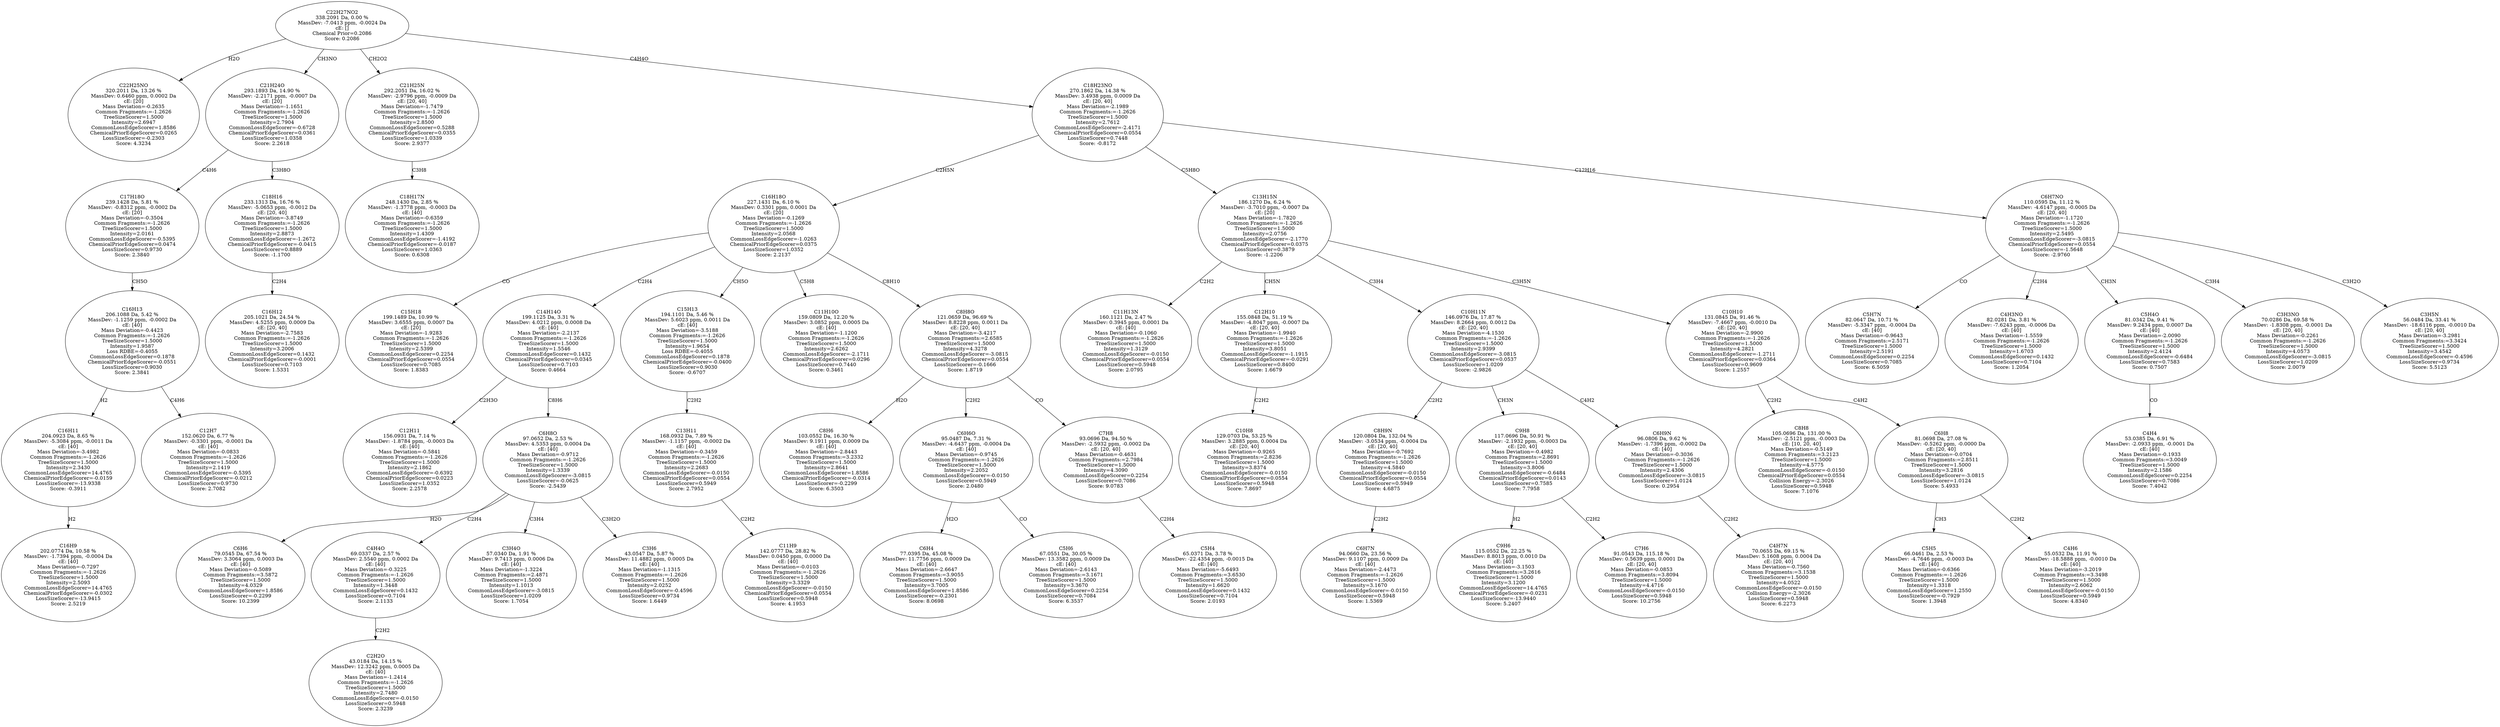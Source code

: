 strict digraph {
v1 [label="C22H25NO\n320.2011 Da, 13.26 %\nMassDev: 0.6460 ppm, 0.0002 Da\ncE: [20]\nMass Deviation=-0.2635\nCommon Fragments:=-1.2626\nTreeSizeScorer=1.5000\nIntensity=2.6947\nCommonLossEdgeScorer=1.8586\nChemicalPriorEdgeScorer=0.0265\nLossSizeScorer=-0.2303\nScore: 4.3234"];
v2 [label="C16H9\n202.0774 Da, 10.58 %\nMassDev: -1.7394 ppm, -0.0004 Da\ncE: [40]\nMass Deviation=-0.7297\nCommon Fragments:=-1.2626\nTreeSizeScorer=1.5000\nIntensity=2.5093\nCommonLossEdgeScorer=14.4765\nChemicalPriorEdgeScorer=-0.0302\nLossSizeScorer=-13.9415\nScore: 2.5219"];
v3 [label="C16H11\n204.0923 Da, 8.65 %\nMassDev: -5.3084 ppm, -0.0011 Da\ncE: [40]\nMass Deviation=-3.4982\nCommon Fragments:=-1.2626\nTreeSizeScorer=1.5000\nIntensity=2.3430\nCommonLossEdgeScorer=14.4765\nChemicalPriorEdgeScorer=-0.0159\nLossSizeScorer=-13.9338\nScore: -0.3911"];
v4 [label="C12H7\n152.0620 Da, 6.77 %\nMassDev: -0.3301 ppm, -0.0001 Da\ncE: [40]\nMass Deviation=-0.0833\nCommon Fragments:=-1.2626\nTreeSizeScorer=1.5000\nIntensity=2.1419\nCommonLossEdgeScorer=-0.5395\nChemicalPriorEdgeScorer=-0.0212\nLossSizeScorer=0.9730\nScore: 2.7082"];
v5 [label="C16H13\n206.1088 Da, 5.42 %\nMassDev: -1.1259 ppm, -0.0002 Da\ncE: [40]\nMass Deviation=-0.4423\nCommon Fragments:=-1.2626\nTreeSizeScorer=1.5000\nIntensity=1.9587\nLoss RDBE=-0.4055\nCommonLossEdgeScorer=0.1878\nChemicalPriorEdgeScorer=-0.0551\nLossSizeScorer=0.9030\nScore: 2.3841"];
v6 [label="C17H18O\n239.1428 Da, 5.81 %\nMassDev: -0.8312 ppm, -0.0002 Da\ncE: [20]\nMass Deviation=-0.3504\nCommon Fragments:=-1.2626\nTreeSizeScorer=1.5000\nIntensity=2.0161\nCommonLossEdgeScorer=-0.5395\nChemicalPriorEdgeScorer=0.0474\nLossSizeScorer=0.9730\nScore: 2.3840"];
v7 [label="C16H12\n205.1021 Da, 24.54 %\nMassDev: 4.5255 ppm, 0.0009 Da\ncE: [20, 40]\nMass Deviation=-2.7583\nCommon Fragments:=-1.2626\nTreeSizeScorer=1.5000\nIntensity=3.2006\nCommonLossEdgeScorer=0.1432\nChemicalPriorEdgeScorer=-0.0001\nLossSizeScorer=0.7103\nScore: 1.5331"];
v8 [label="C18H16\n233.1313 Da, 16.76 %\nMassDev: -5.0653 ppm, -0.0012 Da\ncE: [20, 40]\nMass Deviation=-3.8749\nCommon Fragments:=-1.2626\nTreeSizeScorer=1.5000\nIntensity=2.8873\nCommonLossEdgeScorer=-1.2672\nChemicalPriorEdgeScorer=-0.0415\nLossSizeScorer=0.8889\nScore: -1.1700"];
v9 [label="C21H24O\n293.1893 Da, 14.90 %\nMassDev: -2.2171 ppm, -0.0007 Da\ncE: [20]\nMass Deviation=-1.1651\nCommon Fragments:=-1.2626\nTreeSizeScorer=1.5000\nIntensity=2.7904\nCommonLossEdgeScorer=-0.6728\nChemicalPriorEdgeScorer=0.0361\nLossSizeScorer=1.0358\nScore: 2.2618"];
v10 [label="C18H17N\n248.1430 Da, 2.85 %\nMassDev: -1.3778 ppm, -0.0003 Da\ncE: [40]\nMass Deviation=-0.6359\nCommon Fragments:=-1.2626\nTreeSizeScorer=1.5000\nIntensity=1.4309\nCommonLossEdgeScorer=-1.4192\nChemicalPriorEdgeScorer=-0.0187\nLossSizeScorer=1.0363\nScore: 0.6308"];
v11 [label="C21H25N\n292.2051 Da, 16.02 %\nMassDev: -2.9796 ppm, -0.0009 Da\ncE: [20, 40]\nMass Deviation=-1.7479\nCommon Fragments:=-1.2626\nTreeSizeScorer=1.5000\nIntensity=2.8500\nCommonLossEdgeScorer=0.5288\nChemicalPriorEdgeScorer=0.0355\nLossSizeScorer=1.0339\nScore: 2.9377"];
v12 [label="C15H18\n199.1489 Da, 10.99 %\nMassDev: 3.6555 ppm, 0.0007 Da\ncE: [20]\nMass Deviation=-1.9283\nCommon Fragments:=-1.2626\nTreeSizeScorer=1.5000\nIntensity=2.5399\nCommonLossEdgeScorer=0.2254\nChemicalPriorEdgeScorer=0.0554\nLossSizeScorer=0.7085\nScore: 1.8383"];
v13 [label="C12H11\n156.0931 Da, 7.14 %\nMassDev: -1.8784 ppm, -0.0003 Da\ncE: [40]\nMass Deviation=-0.5841\nCommon Fragments:=-1.2626\nTreeSizeScorer=1.5000\nIntensity=2.1862\nCommonLossEdgeScorer=-0.6392\nChemicalPriorEdgeScorer=0.0223\nLossSizeScorer=1.0352\nScore: 2.2578"];
v14 [label="C6H6\n79.0545 Da, 67.54 %\nMassDev: 3.3064 ppm, 0.0003 Da\ncE: [40]\nMass Deviation=-0.5089\nCommon Fragments:=3.5872\nTreeSizeScorer=1.5000\nIntensity=4.0329\nCommonLossEdgeScorer=1.8586\nLossSizeScorer=-0.2299\nScore: 10.2399"];
v15 [label="C2H2O\n43.0184 Da, 14.15 %\nMassDev: 12.3242 ppm, 0.0005 Da\ncE: [40]\nMass Deviation=-1.2414\nCommon Fragments:=-1.2626\nTreeSizeScorer=1.5000\nIntensity=2.7480\nCommonLossEdgeScorer=-0.0150\nLossSizeScorer=0.5948\nScore: 2.3239"];
v16 [label="C4H4O\n69.0337 Da, 2.57 %\nMassDev: 2.5540 ppm, 0.0002 Da\ncE: [40]\nMass Deviation=-0.3225\nCommon Fragments:=-1.2626\nTreeSizeScorer=1.5000\nIntensity=1.3448\nCommonLossEdgeScorer=0.1432\nLossSizeScorer=0.7104\nScore: 2.1133"];
v17 [label="C3H4O\n57.0340 Da, 1.91 %\nMassDev: 9.7413 ppm, 0.0006 Da\ncE: [40]\nMass Deviation=-1.3224\nCommon Fragments:=2.4871\nTreeSizeScorer=1.5000\nIntensity=1.1013\nCommonLossEdgeScorer=-3.0815\nLossSizeScorer=1.0209\nScore: 1.7054"];
v18 [label="C3H6\n43.0547 Da, 5.87 %\nMassDev: 11.4882 ppm, 0.0005 Da\ncE: [40]\nMass Deviation=-1.1315\nCommon Fragments:=-1.2626\nTreeSizeScorer=1.5000\nIntensity=2.0252\nCommonLossEdgeScorer=-0.4596\nLossSizeScorer=0.9734\nScore: 1.6449"];
v19 [label="C6H8O\n97.0652 Da, 2.53 %\nMassDev: 4.5353 ppm, 0.0004 Da\ncE: [40]\nMass Deviation=-0.9712\nCommon Fragments:=-1.2626\nTreeSizeScorer=1.5000\nIntensity=1.3339\nCommonLossEdgeScorer=-3.0815\nLossSizeScorer=-0.0625\nScore: -2.5439"];
v20 [label="C14H14O\n199.1125 Da, 3.31 %\nMassDev: 4.0212 ppm, 0.0008 Da\ncE: [40]\nMass Deviation=-2.2137\nCommon Fragments:=-1.2626\nTreeSizeScorer=1.5000\nIntensity=1.5546\nCommonLossEdgeScorer=0.1432\nChemicalPriorEdgeScorer=0.0345\nLossSizeScorer=0.7103\nScore: 0.4664"];
v21 [label="C11H9\n142.0777 Da, 28.82 %\nMassDev: 0.0450 ppm, 0.0000 Da\ncE: [40]\nMass Deviation=-0.0103\nCommon Fragments:=-1.2626\nTreeSizeScorer=1.5000\nIntensity=3.3329\nCommonLossEdgeScorer=-0.0150\nChemicalPriorEdgeScorer=0.0554\nLossSizeScorer=0.5948\nScore: 4.1953"];
v22 [label="C13H11\n168.0932 Da, 7.89 %\nMassDev: -1.1157 ppm, -0.0002 Da\ncE: [40]\nMass Deviation=-0.3459\nCommon Fragments:=-1.2626\nTreeSizeScorer=1.5000\nIntensity=2.2683\nCommonLossEdgeScorer=-0.0150\nChemicalPriorEdgeScorer=0.0554\nLossSizeScorer=0.5949\nScore: 2.7952"];
v23 [label="C15H13\n194.1101 Da, 5.46 %\nMassDev: 5.6023 ppm, 0.0011 Da\ncE: [40]\nMass Deviation=-3.5188\nCommon Fragments:=-1.2626\nTreeSizeScorer=1.5000\nIntensity=1.9654\nLoss RDBE=-0.4055\nCommonLossEdgeScorer=0.1878\nChemicalPriorEdgeScorer=-0.0400\nLossSizeScorer=0.9030\nScore: -0.6707"];
v24 [label="C11H10O\n159.0809 Da, 12.20 %\nMassDev: 3.0852 ppm, 0.0005 Da\ncE: [40]\nMass Deviation=-1.1200\nCommon Fragments:=-1.2626\nTreeSizeScorer=1.5000\nIntensity=2.6262\nCommonLossEdgeScorer=-2.1711\nChemicalPriorEdgeScorer=0.0296\nLossSizeScorer=0.7440\nScore: 0.3461"];
v25 [label="C8H6\n103.0552 Da, 16.30 %\nMassDev: 9.1911 ppm, 0.0009 Da\ncE: [40]\nMass Deviation=-2.8443\nCommon Fragments:=3.2332\nTreeSizeScorer=1.5000\nIntensity=2.8641\nCommonLossEdgeScorer=1.8586\nChemicalPriorEdgeScorer=-0.0314\nLossSizeScorer=-0.2299\nScore: 6.3503"];
v26 [label="C6H4\n77.0395 Da, 45.08 %\nMassDev: 11.7756 ppm, 0.0009 Da\ncE: [40]\nMass Deviation=-2.6647\nCommon Fragments:=3.9055\nTreeSizeScorer=1.5000\nIntensity=3.7005\nCommonLossEdgeScorer=1.8586\nLossSizeScorer=-0.2301\nScore: 8.0698"];
v27 [label="C5H6\n67.0551 Da, 30.05 %\nMassDev: 13.3582 ppm, 0.0009 Da\ncE: [40]\nMass Deviation=-2.6143\nCommon Fragments:=3.1671\nTreeSizeScorer=1.5000\nIntensity=3.3670\nCommonLossEdgeScorer=0.2254\nLossSizeScorer=0.7084\nScore: 6.3537"];
v28 [label="C6H6O\n95.0487 Da, 7.31 %\nMassDev: -4.6437 ppm, -0.0004 Da\ncE: [40]\nMass Deviation=-0.9745\nCommon Fragments:=-1.2626\nTreeSizeScorer=1.5000\nIntensity=2.2052\nCommonLossEdgeScorer=-0.0150\nLossSizeScorer=0.5949\nScore: 2.0480"];
v29 [label="C5H4\n65.0371 Da, 3.78 %\nMassDev: -22.4354 ppm, -0.0015 Da\ncE: [40]\nMass Deviation=-5.6493\nCommon Fragments:=3.6530\nTreeSizeScorer=1.5000\nIntensity=1.6620\nCommonLossEdgeScorer=0.1432\nLossSizeScorer=0.7104\nScore: 2.0193"];
v30 [label="C7H8\n93.0696 Da, 94.50 %\nMassDev: -2.5932 ppm, -0.0002 Da\ncE: [20, 40]\nMass Deviation=-0.4631\nCommon Fragments:=2.7984\nTreeSizeScorer=1.5000\nIntensity=4.3090\nCommonLossEdgeScorer=0.2254\nLossSizeScorer=0.7086\nScore: 9.0783"];
v31 [label="C8H8O\n121.0659 Da, 96.69 %\nMassDev: 8.8228 ppm, 0.0011 Da\ncE: [20, 40]\nMass Deviation=-3.4217\nCommon Fragments:=2.6585\nTreeSizeScorer=1.5000\nIntensity=4.3278\nCommonLossEdgeScorer=-3.0815\nChemicalPriorEdgeScorer=0.0554\nLossSizeScorer=-0.1666\nScore: 1.8719"];
v32 [label="C16H18O\n227.1431 Da, 6.10 %\nMassDev: 0.3301 ppm, 0.0001 Da\ncE: [20]\nMass Deviation=-0.1269\nCommon Fragments:=-1.2626\nTreeSizeScorer=1.5000\nIntensity=2.0568\nCommonLossEdgeScorer=-1.0263\nChemicalPriorEdgeScorer=0.0375\nLossSizeScorer=1.0352\nScore: 2.2137"];
v33 [label="C11H13N\n160.1121 Da, 2.47 %\nMassDev: 0.3945 ppm, 0.0001 Da\ncE: [40]\nMass Deviation=-0.1060\nCommon Fragments:=-1.2626\nTreeSizeScorer=1.5000\nIntensity=1.3129\nCommonLossEdgeScorer=-0.0150\nChemicalPriorEdgeScorer=0.0554\nLossSizeScorer=0.5948\nScore: 2.0795"];
v34 [label="C10H8\n129.0703 Da, 53.25 %\nMassDev: 3.2885 ppm, 0.0004 Da\ncE: [20, 40]\nMass Deviation=-0.9265\nCommon Fragments:=2.8236\nTreeSizeScorer=1.5000\nIntensity=3.8374\nCommonLossEdgeScorer=-0.0150\nChemicalPriorEdgeScorer=0.0554\nLossSizeScorer=0.5948\nScore: 7.8697"];
v35 [label="C12H10\n155.0848 Da, 51.19 %\nMassDev: -4.8047 ppm, -0.0007 Da\ncE: [20, 40]\nMass Deviation=-1.9940\nCommon Fragments:=-1.2626\nTreeSizeScorer=1.5000\nIntensity=3.8051\nCommonLossEdgeScorer=-1.1915\nChemicalPriorEdgeScorer=-0.0291\nLossSizeScorer=0.8400\nScore: 1.6679"];
v36 [label="C6H7N\n94.0660 Da, 23.56 %\nMassDev: 9.1107 ppm, 0.0009 Da\ncE: [40]\nMass Deviation=-2.4473\nCommon Fragments:=-1.2626\nTreeSizeScorer=1.5000\nIntensity=3.1670\nCommonLossEdgeScorer=-0.0150\nLossSizeScorer=0.5948\nScore: 1.5369"];
v37 [label="C8H9N\n120.0804 Da, 132.04 %\nMassDev: -3.0534 ppm, -0.0004 Da\ncE: [20, 40]\nMass Deviation=-0.7692\nCommon Fragments:=-1.2626\nTreeSizeScorer=1.5000\nIntensity=4.5840\nCommonLossEdgeScorer=-0.0150\nChemicalPriorEdgeScorer=0.0554\nLossSizeScorer=0.5949\nScore: 4.6875"];
v38 [label="C9H6\n115.0552 Da, 22.25 %\nMassDev: 8.8013 ppm, 0.0010 Da\ncE: [40]\nMass Deviation=-3.1503\nCommon Fragments:=3.2616\nTreeSizeScorer=1.5000\nIntensity=3.1200\nCommonLossEdgeScorer=14.4765\nChemicalPriorEdgeScorer=-0.0231\nLossSizeScorer=-13.9440\nScore: 5.2407"];
v39 [label="C7H6\n91.0543 Da, 115.18 %\nMassDev: 0.5639 ppm, 0.0001 Da\ncE: [20, 40]\nMass Deviation=-0.0853\nCommon Fragments:=3.8094\nTreeSizeScorer=1.5000\nIntensity=4.4716\nCommonLossEdgeScorer=-0.0150\nLossSizeScorer=0.5948\nScore: 10.2756"];
v40 [label="C9H8\n117.0696 Da, 50.91 %\nMassDev: -2.1932 ppm, -0.0003 Da\ncE: [20, 40]\nMass Deviation=-0.4982\nCommon Fragments:=2.8691\nTreeSizeScorer=1.5000\nIntensity=3.8006\nCommonLossEdgeScorer=-0.6484\nChemicalPriorEdgeScorer=0.0143\nLossSizeScorer=0.7585\nScore: 7.7958"];
v41 [label="C4H7N\n70.0655 Da, 69.15 %\nMassDev: 5.1608 ppm, 0.0004 Da\ncE: [20, 40]\nMass Deviation=-0.7560\nCommon Fragments:=3.1538\nTreeSizeScorer=1.5000\nIntensity=4.0522\nCommonLossEdgeScorer=-0.0150\nCollision Energy=-2.3026\nLossSizeScorer=0.5948\nScore: 6.2273"];
v42 [label="C6H9N\n96.0806 Da, 9.62 %\nMassDev: -1.7396 ppm, -0.0002 Da\ncE: [40]\nMass Deviation=-0.3036\nCommon Fragments:=-1.2626\nTreeSizeScorer=1.5000\nIntensity=2.4306\nCommonLossEdgeScorer=-3.0815\nLossSizeScorer=1.0124\nScore: 0.2954"];
v43 [label="C10H11N\n146.0976 Da, 17.87 %\nMassDev: 8.2664 ppm, 0.0012 Da\ncE: [20, 40]\nMass Deviation=-4.1530\nCommon Fragments:=-1.2626\nTreeSizeScorer=1.5000\nIntensity=2.9399\nCommonLossEdgeScorer=-3.0815\nChemicalPriorEdgeScorer=0.0537\nLossSizeScorer=1.0209\nScore: -2.9826"];
v44 [label="C8H8\n105.0696 Da, 131.00 %\nMassDev: -2.5121 ppm, -0.0003 Da\ncE: [10, 20, 40]\nMass Deviation=-0.5149\nCommon Fragments:=3.2123\nTreeSizeScorer=1.5000\nIntensity=4.5775\nCommonLossEdgeScorer=-0.0150\nChemicalPriorEdgeScorer=0.0554\nCollision Energy=-2.3026\nLossSizeScorer=0.5948\nScore: 7.1076"];
v45 [label="C5H5\n66.0461 Da, 2.53 %\nMassDev: -4.7646 ppm, -0.0003 Da\ncE: [40]\nMass Deviation=-0.6366\nCommon Fragments:=-1.2626\nTreeSizeScorer=1.5000\nIntensity=1.3318\nCommonLossEdgeScorer=1.2550\nLossSizeScorer=-0.7929\nScore: 1.3948"];
v46 [label="C4H6\n55.0532 Da, 11.91 %\nMassDev: -18.5888 ppm, -0.0010 Da\ncE: [40]\nMass Deviation=-3.2019\nCommon Fragments:=3.3498\nTreeSizeScorer=1.5000\nIntensity=2.6062\nCommonLossEdgeScorer=-0.0150\nLossSizeScorer=0.5949\nScore: 4.8340"];
v47 [label="C6H8\n81.0698 Da, 27.08 %\nMassDev: -0.5262 ppm, -0.0000 Da\ncE: [20, 40]\nMass Deviation=-0.0704\nCommon Fragments:=2.8511\nTreeSizeScorer=1.5000\nIntensity=3.2816\nCommonLossEdgeScorer=-3.0815\nLossSizeScorer=1.0124\nScore: 5.4933"];
v48 [label="C10H10\n131.0845 Da, 91.46 %\nMassDev: -7.4667 ppm, -0.0010 Da\ncE: [20, 40]\nMass Deviation=-2.9900\nCommon Fragments:=-1.2626\nTreeSizeScorer=1.5000\nIntensity=4.2821\nCommonLossEdgeScorer=-1.2711\nChemicalPriorEdgeScorer=0.0364\nLossSizeScorer=0.9609\nScore: 1.2557"];
v49 [label="C13H15N\n186.1270 Da, 6.24 %\nMassDev: -3.7010 ppm, -0.0007 Da\ncE: [20]\nMass Deviation=-1.7820\nCommon Fragments:=-1.2626\nTreeSizeScorer=1.5000\nIntensity=2.0756\nCommonLossEdgeScorer=-2.1770\nChemicalPriorEdgeScorer=0.0375\nLossSizeScorer=0.3879\nScore: -1.2206"];
v50 [label="C5H7N\n82.0647 Da, 10.71 %\nMassDev: -5.3347 ppm, -0.0004 Da\ncE: [40]\nMass Deviation=-0.9643\nCommon Fragments:=2.5171\nTreeSizeScorer=1.5000\nIntensity=2.5191\nCommonLossEdgeScorer=0.2254\nLossSizeScorer=0.7085\nScore: 6.5059"];
v51 [label="C4H3NO\n82.0281 Da, 3.81 %\nMassDev: -7.6243 ppm, -0.0006 Da\ncE: [40]\nMass Deviation=-1.5559\nCommon Fragments:=-1.2626\nTreeSizeScorer=1.5000\nIntensity=1.6703\nCommonLossEdgeScorer=0.1432\nLossSizeScorer=0.7104\nScore: 1.2054"];
v52 [label="C4H4\n53.0385 Da, 6.91 %\nMassDev: -2.0933 ppm, -0.0001 Da\ncE: [40]\nMass Deviation=-0.1933\nCommon Fragments:=3.0049\nTreeSizeScorer=1.5000\nIntensity=2.1586\nCommonLossEdgeScorer=0.2254\nLossSizeScorer=0.7086\nScore: 7.4042"];
v53 [label="C5H4O\n81.0342 Da, 9.41 %\nMassDev: 9.2434 ppm, 0.0007 Da\ncE: [40]\nMass Deviation=-2.0090\nCommon Fragments:=-1.2626\nTreeSizeScorer=1.5000\nIntensity=2.4124\nCommonLossEdgeScorer=-0.6484\nLossSizeScorer=0.7583\nScore: 0.7507"];
v54 [label="C3H3NO\n70.0286 Da, 69.58 %\nMassDev: -1.8308 ppm, -0.0001 Da\ncE: [20, 40]\nMass Deviation=-0.2261\nCommon Fragments:=-1.2626\nTreeSizeScorer=1.5000\nIntensity=4.0573\nCommonLossEdgeScorer=-3.0815\nLossSizeScorer=1.0209\nScore: 2.0079"];
v55 [label="C3H5N\n56.0484 Da, 33.41 %\nMassDev: -18.6116 ppm, -0.0010 Da\ncE: [20, 40]\nMass Deviation=-3.2981\nCommon Fragments:=3.3424\nTreeSizeScorer=1.5000\nIntensity=3.4542\nCommonLossEdgeScorer=-0.4596\nLossSizeScorer=0.9734\nScore: 5.5123"];
v56 [label="C6H7NO\n110.0595 Da, 11.12 %\nMassDev: -4.6147 ppm, -0.0005 Da\ncE: [20, 40]\nMass Deviation=-1.1720\nCommon Fragments:=-1.2626\nTreeSizeScorer=1.5000\nIntensity=2.5495\nCommonLossEdgeScorer=-3.0815\nChemicalPriorEdgeScorer=0.0554\nLossSizeScorer=-1.5648\nScore: -2.9760"];
v57 [label="C18H23NO\n270.1862 Da, 14.38 %\nMassDev: 3.4938 ppm, 0.0009 Da\ncE: [20, 40]\nMass Deviation=-2.1989\nCommon Fragments:=-1.2626\nTreeSizeScorer=1.5000\nIntensity=2.7612\nCommonLossEdgeScorer=-2.4171\nChemicalPriorEdgeScorer=0.0554\nLossSizeScorer=0.7448\nScore: -0.8172"];
v58 [label="C22H27NO2\n338.2091 Da, 0.00 %\nMassDev: -7.0413 ppm, -0.0024 Da\ncE: []\nChemical Prior=0.2086\nScore: 0.2086"];
v58 -> v1 [label="H2O"];
v3 -> v2 [label="H2"];
v5 -> v3 [label="H2"];
v5 -> v4 [label="C4H6"];
v6 -> v5 [label="CH5O"];
v9 -> v6 [label="C4H6"];
v8 -> v7 [label="C2H4"];
v9 -> v8 [label="C3H8O"];
v58 -> v9 [label="CH3NO"];
v11 -> v10 [label="C3H8"];
v58 -> v11 [label="CH2O2"];
v32 -> v12 [label="CO"];
v20 -> v13 [label="C2H3O"];
v19 -> v14 [label="H2O"];
v16 -> v15 [label="C2H2"];
v19 -> v16 [label="C2H4"];
v19 -> v17 [label="C3H4"];
v19 -> v18 [label="C3H2O"];
v20 -> v19 [label="C8H6"];
v32 -> v20 [label="C2H4"];
v22 -> v21 [label="C2H2"];
v23 -> v22 [label="C2H2"];
v32 -> v23 [label="CH5O"];
v32 -> v24 [label="C5H8"];
v31 -> v25 [label="H2O"];
v28 -> v26 [label="H2O"];
v28 -> v27 [label="CO"];
v31 -> v28 [label="C2H2"];
v30 -> v29 [label="C2H4"];
v31 -> v30 [label="CO"];
v32 -> v31 [label="C8H10"];
v57 -> v32 [label="C2H5N"];
v49 -> v33 [label="C2H2"];
v35 -> v34 [label="C2H2"];
v49 -> v35 [label="CH5N"];
v37 -> v36 [label="C2H2"];
v43 -> v37 [label="C2H2"];
v40 -> v38 [label="H2"];
v40 -> v39 [label="C2H2"];
v43 -> v40 [label="CH3N"];
v42 -> v41 [label="C2H2"];
v43 -> v42 [label="C4H2"];
v49 -> v43 [label="C3H4"];
v48 -> v44 [label="C2H2"];
v47 -> v45 [label="CH3"];
v47 -> v46 [label="C2H2"];
v48 -> v47 [label="C4H2"];
v49 -> v48 [label="C3H5N"];
v57 -> v49 [label="C5H8O"];
v56 -> v50 [label="CO"];
v56 -> v51 [label="C2H4"];
v53 -> v52 [label="CO"];
v56 -> v53 [label="CH3N"];
v56 -> v54 [label="C3H4"];
v56 -> v55 [label="C3H2O"];
v57 -> v56 [label="C12H16"];
v58 -> v57 [label="C4H4O"];
}
